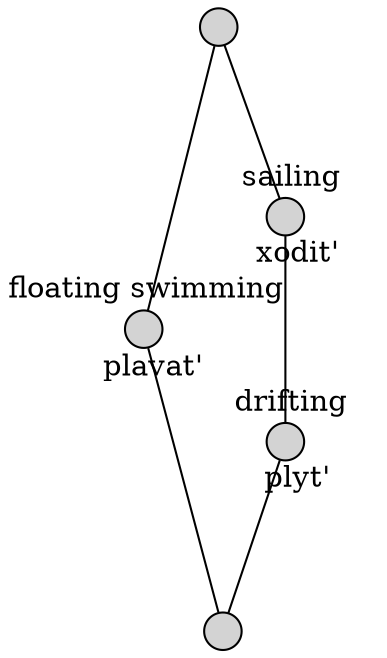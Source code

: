 // <Lattice object of 2 atoms 5 concepts 2 coatoms at 0x1c1bff19cc0>
digraph Lattice {
	node [label="" shape=circle style=filled width=.25]
	edge [dir=none labeldistance=1.5 minlen=2]
	c0
	c1
	c1 -> c1 [color=transparent headlabel="plyt'" labelangle=270]
	c1 -> c1 [color=transparent labelangle=90 taillabel=drifting]
	c1 -> c0
	c2
	c2 -> c2 [color=transparent headlabel="plavat'" labelangle=270]
	c2 -> c2 [color=transparent labelangle=90 taillabel="floating swimming"]
	c2 -> c0
	c3
	c3 -> c3 [color=transparent headlabel="xodit'" labelangle=270]
	c3 -> c3 [color=transparent labelangle=90 taillabel=sailing]
	c3 -> c1
	c4
	c4 -> c2
	c4 -> c3
}
